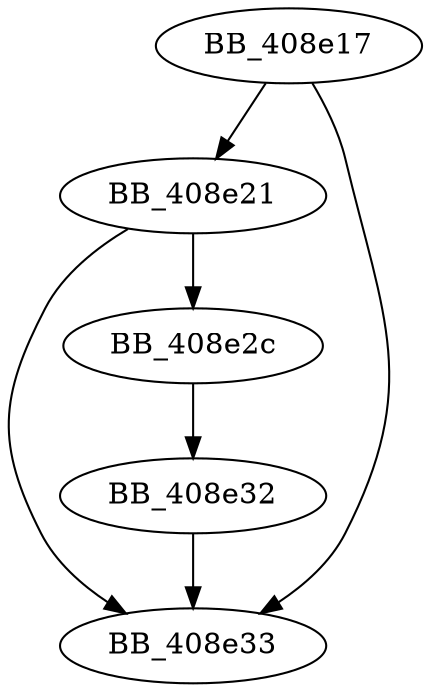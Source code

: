DiGraph __freea{
BB_408e17->BB_408e21
BB_408e17->BB_408e33
BB_408e21->BB_408e2c
BB_408e21->BB_408e33
BB_408e2c->BB_408e32
BB_408e32->BB_408e33
}
